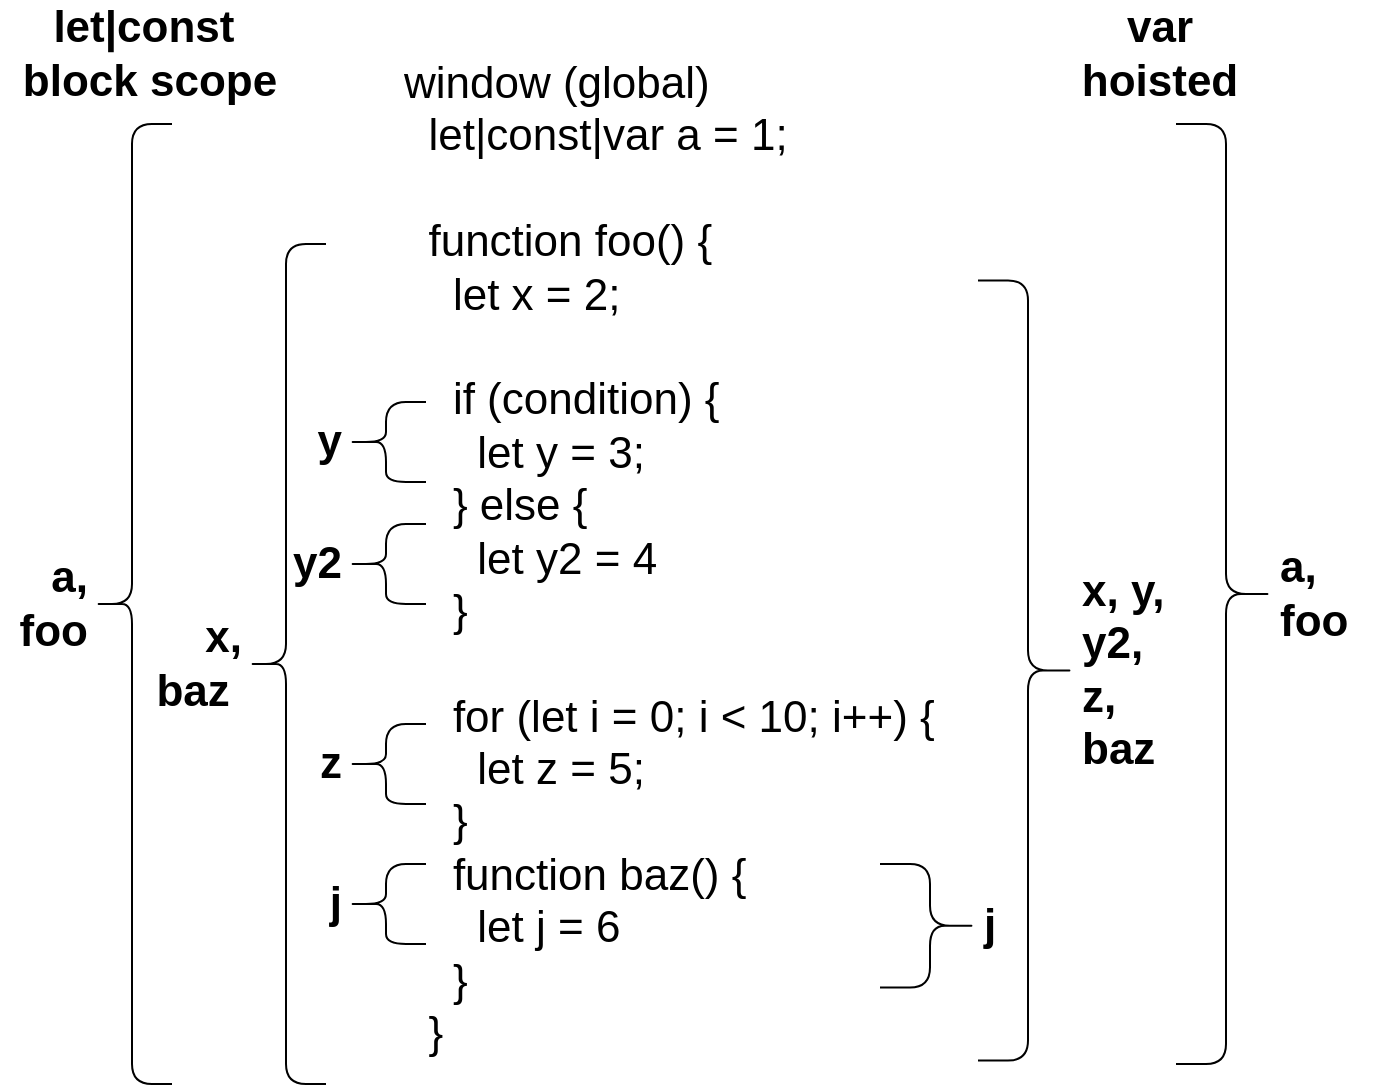 <mxfile version="23.0.2" type="device" pages="2">
  <diagram name="var-scope" id="nJ_fkZGC_OQyFwyIq7Wl">
    <mxGraphModel dx="1038" dy="616" grid="1" gridSize="10" guides="1" tooltips="1" connect="1" arrows="1" fold="1" page="1" pageScale="1" pageWidth="850" pageHeight="1100" math="0" shadow="0">
      <root>
        <mxCell id="0" />
        <mxCell id="1" parent="0" />
        <mxCell id="1bL-SOGwegf_4KBzyjrI-1" value="&lt;span style=&quot;background-color: initial; font-size: 22px;&quot;&gt;&lt;font style=&quot;font-size: 22px;&quot;&gt;window (global)&lt;br style=&quot;font-size: 22px;&quot;&gt;&amp;nbsp; let|const|var a = 1;&lt;br style=&quot;font-size: 22px;&quot;&gt;&lt;br style=&quot;font-size: 22px;&quot;&gt;&lt;/font&gt;&lt;/span&gt;&lt;div style=&quot;border-color: var(--border-color); font-size: 22px;&quot;&gt;&lt;span style=&quot;border-color: var(--border-color); background-color: initial; font-size: 22px;&quot;&gt;&amp;nbsp; function foo() {&lt;/span&gt;&lt;/div&gt;&lt;span style=&quot;border-color: var(--border-color); font-size: 22px;&quot;&gt;&lt;font style=&quot;border-color: var(--border-color); font-size: 22px;&quot;&gt;&lt;div style=&quot;border-color: var(--border-color); font-size: 22px;&quot;&gt;&lt;span style=&quot;border-color: var(--border-color); background-color: initial; font-size: 22px;&quot;&gt;&lt;font style=&quot;border-color: var(--border-color); font-size: 22px;&quot;&gt;&amp;nbsp; &amp;nbsp; let x = 2;&amp;nbsp;&lt;/font&gt;&lt;/span&gt;&lt;/div&gt;&lt;div style=&quot;border-color: var(--border-color); font-size: 22px;&quot;&gt;&lt;span style=&quot;border-color: var(--border-color); background-color: initial; font-size: 22px;&quot;&gt;&lt;font style=&quot;border-color: var(--border-color); font-size: 22px;&quot;&gt;&amp;nbsp;&amp;nbsp;&lt;/font&gt;&lt;/span&gt;&lt;/div&gt;&lt;div style=&quot;border-color: var(--border-color); font-size: 22px;&quot;&gt;&lt;span style=&quot;border-color: var(--border-color); background-color: initial; font-size: 22px;&quot;&gt;&lt;font style=&quot;border-color: var(--border-color); font-size: 22px;&quot;&gt;&amp;nbsp; &amp;nbsp; if (condition) {&lt;/font&gt;&lt;/span&gt;&lt;/div&gt;&lt;div style=&quot;border-color: var(--border-color); font-size: 22px;&quot;&gt;&lt;span style=&quot;border-color: var(--border-color); background-color: initial; font-size: 22px;&quot;&gt;&lt;font style=&quot;border-color: var(--border-color); font-size: 22px;&quot;&gt;&amp;nbsp; &amp;nbsp; &amp;nbsp; let y = 3;&lt;/font&gt;&lt;/span&gt;&lt;/div&gt;&lt;div style=&quot;border-color: var(--border-color); font-size: 22px;&quot;&gt;&lt;span style=&quot;border-color: var(--border-color); background-color: initial; font-size: 22px;&quot;&gt;&lt;font style=&quot;border-color: var(--border-color); font-size: 22px;&quot;&gt;&amp;nbsp; &amp;nbsp; } else {&lt;/font&gt;&lt;/span&gt;&lt;/div&gt;&lt;div style=&quot;border-color: var(--border-color); font-size: 22px;&quot;&gt;&lt;span style=&quot;border-color: var(--border-color); background-color: initial; font-size: 22px;&quot;&gt;&lt;font style=&quot;border-color: var(--border-color); font-size: 22px;&quot;&gt;&amp;nbsp; &amp;nbsp; &amp;nbsp; let y2 = 4&lt;/font&gt;&lt;/span&gt;&lt;/div&gt;&lt;div style=&quot;border-color: var(--border-color); font-size: 22px;&quot;&gt;&lt;span style=&quot;border-color: var(--border-color); background-color: initial; font-size: 22px;&quot;&gt;&lt;font style=&quot;border-color: var(--border-color); font-size: 22px;&quot;&gt;&amp;nbsp; &amp;nbsp; }&lt;/font&gt;&lt;/span&gt;&lt;/div&gt;&lt;div style=&quot;border-color: var(--border-color); font-size: 22px;&quot;&gt;&lt;span style=&quot;border-color: var(--border-color); background-color: initial; font-size: 22px;&quot;&gt;&lt;font style=&quot;border-color: var(--border-color); font-size: 22px;&quot;&gt;&lt;br style=&quot;border-color: var(--border-color); font-size: 22px;&quot;&gt;&lt;/font&gt;&lt;/span&gt;&lt;/div&gt;&lt;div style=&quot;border-color: var(--border-color); font-size: 22px;&quot;&gt;&lt;span style=&quot;border-color: var(--border-color); background-color: initial; font-size: 22px;&quot;&gt;&lt;font style=&quot;border-color: var(--border-color); font-size: 22px;&quot;&gt;&amp;nbsp; &amp;nbsp; for (let i = 0; i &amp;lt; 10; i++) {&lt;/font&gt;&lt;/span&gt;&lt;/div&gt;&lt;div style=&quot;border-color: var(--border-color); font-size: 22px;&quot;&gt;&lt;span style=&quot;border-color: var(--border-color); background-color: initial; font-size: 22px;&quot;&gt;&lt;font style=&quot;border-color: var(--border-color); font-size: 22px;&quot;&gt;&amp;nbsp; &amp;nbsp; &amp;nbsp; let z = 5;&lt;/font&gt;&lt;/span&gt;&lt;/div&gt;&lt;div style=&quot;border-color: var(--border-color); font-size: 22px;&quot;&gt;&lt;span style=&quot;border-color: var(--border-color); background-color: initial; font-size: 22px;&quot;&gt;&lt;font style=&quot;border-color: var(--border-color); font-size: 22px;&quot;&gt;&amp;nbsp; &amp;nbsp; }&lt;/font&gt;&lt;/span&gt;&lt;/div&gt;&lt;div style=&quot;border-color: var(--border-color); font-size: 22px;&quot;&gt;&lt;span style=&quot;border-color: var(--border-color); background-color: initial; font-size: 22px;&quot;&gt;&lt;font style=&quot;border-color: var(--border-color); font-size: 22px;&quot;&gt;&amp;nbsp; &amp;nbsp; function baz() {&lt;/font&gt;&lt;/span&gt;&lt;/div&gt;&lt;div style=&quot;border-color: var(--border-color); font-size: 22px;&quot;&gt;&lt;span style=&quot;border-color: var(--border-color); background-color: initial; font-size: 22px;&quot;&gt;&lt;font style=&quot;border-color: var(--border-color); font-size: 22px;&quot;&gt;&amp;nbsp; &amp;nbsp; &amp;nbsp; let j = 6&lt;/font&gt;&lt;/span&gt;&lt;/div&gt;&lt;div style=&quot;border-color: var(--border-color); font-size: 22px;&quot;&gt;&lt;span style=&quot;border-color: var(--border-color); background-color: initial; font-size: 22px;&quot;&gt;&lt;font style=&quot;border-color: var(--border-color); font-size: 22px;&quot;&gt;&amp;nbsp; &amp;nbsp; }&lt;/font&gt;&lt;/span&gt;&lt;/div&gt;&lt;div style=&quot;border-color: var(--border-color); font-size: 22px;&quot;&gt;&lt;span style=&quot;border-color: var(--border-color); background-color: initial; font-size: 22px;&quot;&gt;&lt;font style=&quot;border-color: var(--border-color); font-size: 22px;&quot;&gt;&amp;nbsp; }&lt;/font&gt;&lt;/span&gt;&lt;/div&gt;&lt;/font&gt;&lt;/span&gt;" style="rounded=0;whiteSpace=wrap;html=1;verticalAlign=top;fontSize=22;align=left;glass=0;strokeColor=none;fontStyle=0" parent="1" vertex="1">
          <mxGeometry x="270" y="50" width="310" height="520" as="geometry" />
        </mxCell>
        <mxCell id="1bL-SOGwegf_4KBzyjrI-3" value="a, foo" style="shape=curlyBracket;whiteSpace=wrap;html=1;rounded=1;labelPosition=left;verticalLabelPosition=middle;align=right;verticalAlign=middle;fontStyle=1;fontSize=22;" parent="1" vertex="1">
          <mxGeometry x="116" y="90" width="40" height="480" as="geometry" />
        </mxCell>
        <mxCell id="1bL-SOGwegf_4KBzyjrI-4" value="x, baz&amp;nbsp;" style="shape=curlyBracket;whiteSpace=wrap;html=1;rounded=1;labelPosition=left;verticalLabelPosition=middle;align=right;verticalAlign=middle;size=0.5;fontStyle=1;fontSize=22;" parent="1" vertex="1">
          <mxGeometry x="193" y="150" width="40" height="420" as="geometry" />
        </mxCell>
        <mxCell id="1bL-SOGwegf_4KBzyjrI-7" value="y" style="shape=curlyBracket;whiteSpace=wrap;html=1;rounded=1;labelPosition=left;verticalLabelPosition=middle;align=right;verticalAlign=middle;size=0.5;fontStyle=1;fontSize=22;" parent="1" vertex="1">
          <mxGeometry x="243" y="229" width="40" height="40" as="geometry" />
        </mxCell>
        <mxCell id="1bL-SOGwegf_4KBzyjrI-8" value="y2" style="shape=curlyBracket;whiteSpace=wrap;html=1;rounded=1;labelPosition=left;verticalLabelPosition=middle;align=right;verticalAlign=middle;size=0.5;fontStyle=1;fontSize=22;" parent="1" vertex="1">
          <mxGeometry x="243" y="290" width="40" height="40" as="geometry" />
        </mxCell>
        <mxCell id="1bL-SOGwegf_4KBzyjrI-9" value="z" style="shape=curlyBracket;whiteSpace=wrap;html=1;rounded=1;labelPosition=left;verticalLabelPosition=middle;align=right;verticalAlign=middle;size=0.5;fontStyle=1;fontSize=22;" parent="1" vertex="1">
          <mxGeometry x="243" y="390" width="40" height="40" as="geometry" />
        </mxCell>
        <mxCell id="1bL-SOGwegf_4KBzyjrI-10" value="j" style="shape=curlyBracket;whiteSpace=wrap;html=1;rounded=1;labelPosition=left;verticalLabelPosition=middle;align=right;verticalAlign=middle;size=0.5;fontStyle=1;fontSize=22;" parent="1" vertex="1">
          <mxGeometry x="243" y="460" width="40" height="40" as="geometry" />
        </mxCell>
        <mxCell id="1bL-SOGwegf_4KBzyjrI-12" value="&lt;font style=&quot;font-size: 22px;&quot;&gt;let|const&amp;nbsp;&lt;br&gt;block scope&lt;br&gt;&lt;/font&gt;" style="text;html=1;strokeColor=none;fillColor=none;align=center;verticalAlign=middle;whiteSpace=wrap;rounded=0;fontStyle=1;fontSize=22;" parent="1" vertex="1">
          <mxGeometry x="70" y="40" width="150" height="30" as="geometry" />
        </mxCell>
        <mxCell id="1bL-SOGwegf_4KBzyjrI-13" value="&lt;font style=&quot;font-size: 22px;&quot;&gt;var&lt;br&gt;hoisted&lt;br&gt;&lt;/font&gt;" style="text;html=1;strokeColor=none;fillColor=none;align=center;verticalAlign=middle;whiteSpace=wrap;rounded=0;fontStyle=1;fontSize=22;" parent="1" vertex="1">
          <mxGeometry x="620" y="40" width="60" height="30" as="geometry" />
        </mxCell>
        <mxCell id="1bL-SOGwegf_4KBzyjrI-14" value="x, y, y2, z,&lt;br style=&quot;font-size: 22px;&quot;&gt;baz" style="shape=curlyBracket;whiteSpace=wrap;html=1;rounded=1;flipH=1;labelPosition=right;verticalLabelPosition=middle;align=left;verticalAlign=middle;fontStyle=1;fontSize=22;" parent="1" vertex="1">
          <mxGeometry x="559" y="168.25" width="50" height="390" as="geometry" />
        </mxCell>
        <mxCell id="1bL-SOGwegf_4KBzyjrI-15" value="j" style="shape=curlyBracket;whiteSpace=wrap;html=1;rounded=1;flipH=1;labelPosition=right;verticalLabelPosition=middle;align=left;verticalAlign=middle;fontStyle=1;fontSize=22;" parent="1" vertex="1">
          <mxGeometry x="510" y="460" width="50" height="61.75" as="geometry" />
        </mxCell>
        <mxCell id="1bL-SOGwegf_4KBzyjrI-16" value="a, foo" style="shape=curlyBracket;whiteSpace=wrap;html=1;rounded=1;flipH=1;labelPosition=right;verticalLabelPosition=middle;align=left;verticalAlign=middle;fontStyle=1;fontSize=22;" parent="1" vertex="1">
          <mxGeometry x="658" y="90" width="50" height="470" as="geometry" />
        </mxCell>
      </root>
    </mxGraphModel>
  </diagram>
  <diagram id="ASnrCObzfex9xe1B-Avl" name="prototypical-inheritance">
    <mxGraphModel dx="1888" dy="616" grid="1" gridSize="10" guides="1" tooltips="1" connect="1" arrows="1" fold="1" page="1" pageScale="1" pageWidth="850" pageHeight="1100" math="0" shadow="0">
      <root>
        <mxCell id="0" />
        <mxCell id="1" parent="0" />
        <mxCell id="KzjRH57UnE_6WmJCgLiU-8" style="edgeStyle=orthogonalEdgeStyle;rounded=0;orthogonalLoop=1;jettySize=auto;html=1;entryX=0.5;entryY=1;entryDx=0;entryDy=0;fontSize=22;" edge="1" parent="1" source="KzjRH57UnE_6WmJCgLiU-1" target="KzjRH57UnE_6WmJCgLiU-4">
          <mxGeometry relative="1" as="geometry" />
        </mxCell>
        <mxCell id="KzjRH57UnE_6WmJCgLiU-1" value="&lt;b style=&quot;font-size: 22px;&quot;&gt;Employee&lt;br style=&quot;font-size: 22px;&quot;&gt;incomeTax () = totalIncome * 0.10&lt;br style=&quot;font-size: 22px;&quot;&gt;&lt;/b&gt;__prototype__" style="rounded=0;whiteSpace=wrap;html=1;fontSize=22;" vertex="1" parent="1">
          <mxGeometry x="205" y="309" width="420" height="111" as="geometry" />
        </mxCell>
        <mxCell id="KzjRH57UnE_6WmJCgLiU-9" style="edgeStyle=orthogonalEdgeStyle;rounded=0;orthogonalLoop=1;jettySize=auto;html=1;fontSize=22;" edge="1" parent="1" source="KzjRH57UnE_6WmJCgLiU-4" target="KzjRH57UnE_6WmJCgLiU-5">
          <mxGeometry relative="1" as="geometry" />
        </mxCell>
        <mxCell id="KzjRH57UnE_6WmJCgLiU-4" value="&lt;b style=&quot;font-size: 22px;&quot;&gt;Person&lt;br style=&quot;font-size: 22px;&quot;&gt;&lt;/b&gt;getName () =&amp;gt; this.name&lt;br style=&quot;font-size: 22px;&quot;&gt;__prototype__" style="rounded=0;whiteSpace=wrap;html=1;fontSize=22;" vertex="1" parent="1">
          <mxGeometry x="255" y="170" width="320" height="110" as="geometry" />
        </mxCell>
        <mxCell id="KzjRH57UnE_6WmJCgLiU-5" value="&lt;span style=&quot;font-size: 22px;&quot;&gt;&lt;b style=&quot;font-size: 22px;&quot;&gt;Object&lt;/b&gt;&lt;br style=&quot;font-size: 22px;&quot;&gt;toString()&lt;br style=&quot;font-size: 22px;&quot;&gt;&lt;/span&gt;__prototype__" style="rounded=0;whiteSpace=wrap;html=1;fontSize=22;" vertex="1" parent="1">
          <mxGeometry x="320" y="30" width="190" height="110" as="geometry" />
        </mxCell>
        <mxCell id="KzjRH57UnE_6WmJCgLiU-11" style="edgeStyle=orthogonalEdgeStyle;rounded=0;orthogonalLoop=1;jettySize=auto;html=1;fontSize=22;" edge="1" parent="1" source="KzjRH57UnE_6WmJCgLiU-10" target="KzjRH57UnE_6WmJCgLiU-1">
          <mxGeometry relative="1" as="geometry" />
        </mxCell>
        <mxCell id="KzjRH57UnE_6WmJCgLiU-10" value="&lt;b style=&quot;font-size: 22px;&quot;&gt;Salary&lt;br style=&quot;font-size: 22px;&quot;&gt;weeklyPay () =&amp;gt; this.yearlySalary / 52&lt;br style=&quot;font-size: 22px;&quot;&gt;&lt;/b&gt;__prototype__" style="rounded=0;whiteSpace=wrap;html=1;fontSize=22;" vertex="1" parent="1">
          <mxGeometry x="-30" y="480" width="430" height="110" as="geometry" />
        </mxCell>
        <mxCell id="KzjRH57UnE_6WmJCgLiU-13" style="edgeStyle=orthogonalEdgeStyle;rounded=0;orthogonalLoop=1;jettySize=auto;html=1;entryX=0.5;entryY=1;entryDx=0;entryDy=0;fontSize=22;" edge="1" parent="1" source="KzjRH57UnE_6WmJCgLiU-12" target="KzjRH57UnE_6WmJCgLiU-1">
          <mxGeometry relative="1" as="geometry" />
        </mxCell>
        <mxCell id="KzjRH57UnE_6WmJCgLiU-12" value="&lt;b style=&quot;font-size: 22px;&quot;&gt;Hourly&lt;br style=&quot;font-size: 22px;&quot;&gt;weekly Pay () =&amp;gt; this.hours * this.hourlyRate&lt;br style=&quot;font-size: 22px;&quot;&gt;&lt;/b&gt;__prototype__" style="rounded=0;whiteSpace=wrap;html=1;fontSize=22;" vertex="1" parent="1">
          <mxGeometry x="410" y="480" width="480" height="110" as="geometry" />
        </mxCell>
      </root>
    </mxGraphModel>
  </diagram>
</mxfile>
